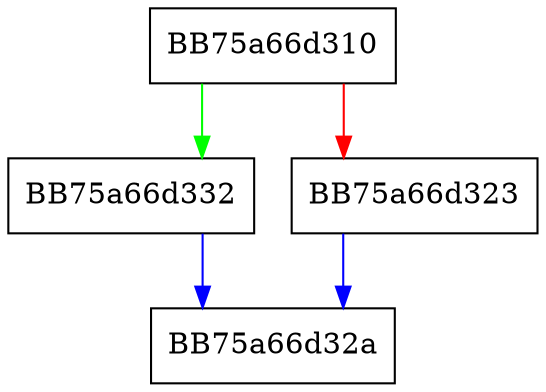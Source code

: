 digraph WriteEmbeddedStructFooter {
  node [shape="box"];
  graph [splines=ortho];
  BB75a66d310 -> BB75a66d332 [color="green"];
  BB75a66d310 -> BB75a66d323 [color="red"];
  BB75a66d323 -> BB75a66d32a [color="blue"];
  BB75a66d332 -> BB75a66d32a [color="blue"];
}